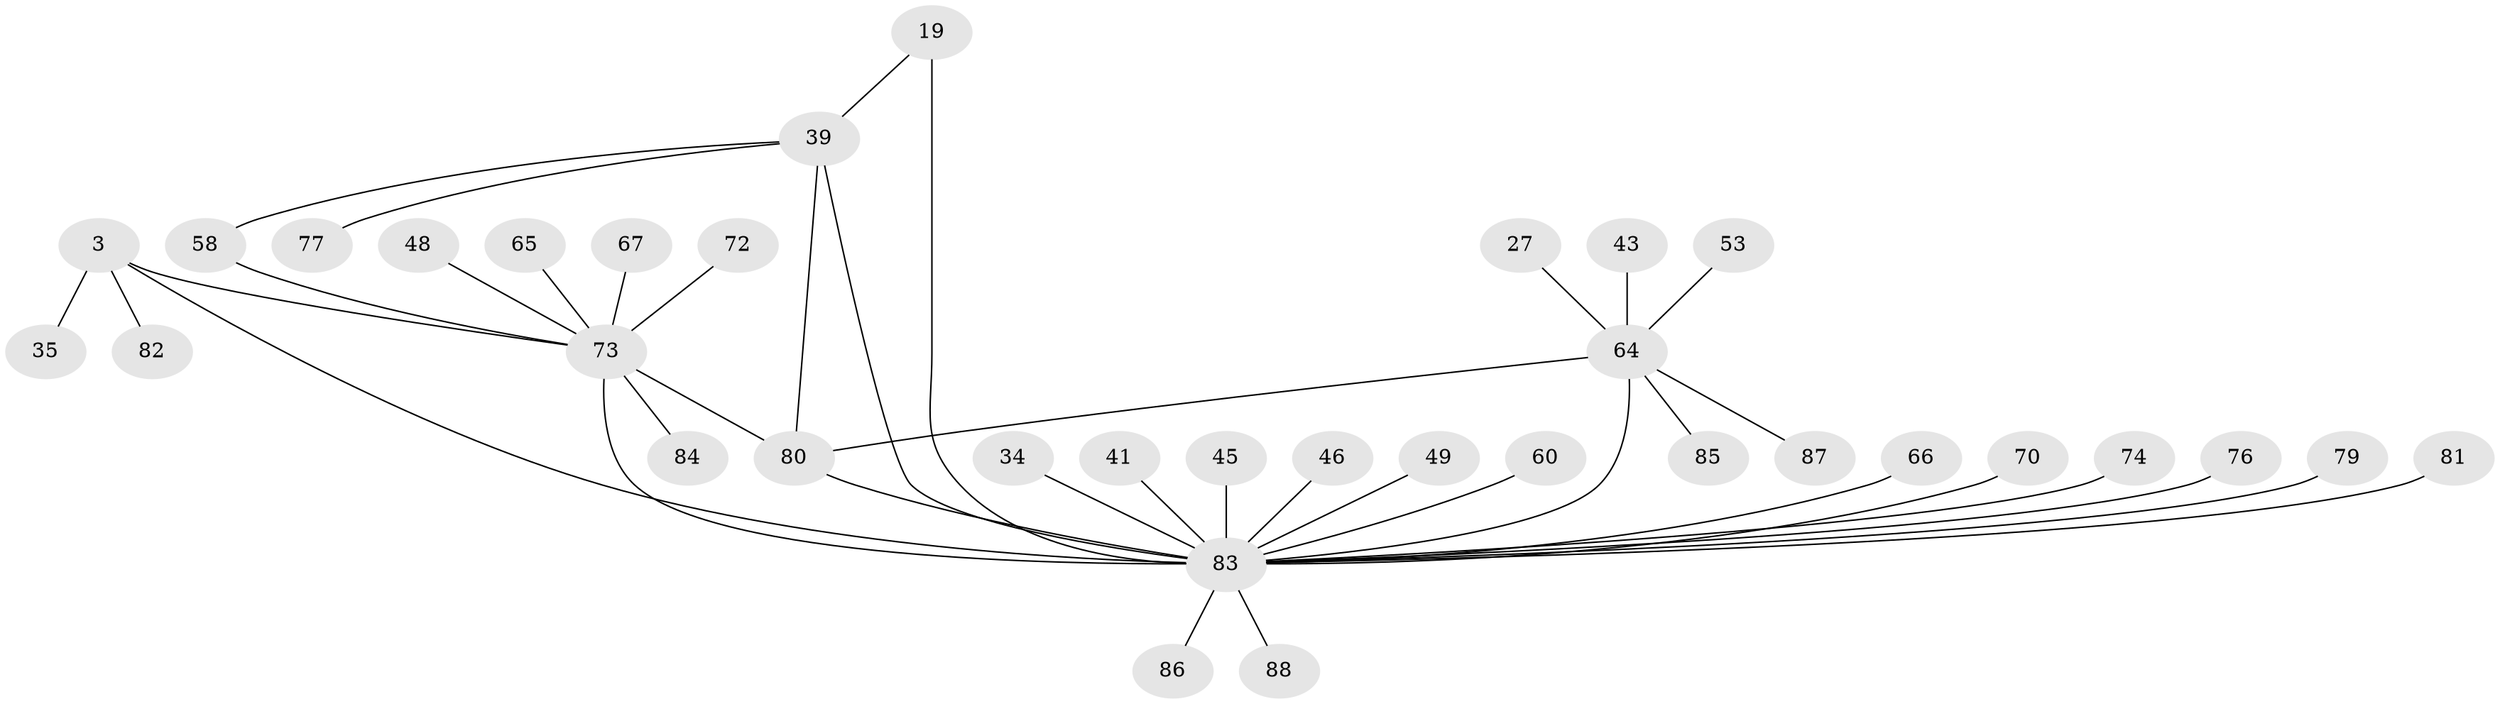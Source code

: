 // original degree distribution, {9: 0.03409090909090909, 7: 0.022727272727272728, 3: 0.07954545454545454, 8: 0.045454545454545456, 4: 0.045454545454545456, 6: 0.03409090909090909, 10: 0.022727272727272728, 5: 0.045454545454545456, 1: 0.5, 2: 0.17045454545454544}
// Generated by graph-tools (version 1.1) at 2025/58/03/04/25 21:58:22]
// undirected, 35 vertices, 40 edges
graph export_dot {
graph [start="1"]
  node [color=gray90,style=filled];
  3 [super="+2"];
  19 [super="+18"];
  27;
  34;
  35;
  39 [super="+21"];
  41;
  43;
  45;
  46 [super="+37"];
  48;
  49;
  53;
  58 [super="+44+56"];
  60;
  64 [super="+32+12"];
  65 [super="+42+55+61"];
  66;
  67;
  70;
  72;
  73 [super="+30+4"];
  74 [super="+36"];
  76;
  77;
  79;
  80 [super="+59+69"];
  81 [super="+26+63"];
  82;
  83 [super="+29+57+20+22+47+78"];
  84;
  85;
  86 [super="+62"];
  87 [super="+75"];
  88;
  3 -- 82;
  3 -- 35;
  3 -- 73 [weight=4];
  3 -- 83 [weight=2];
  19 -- 83 [weight=5];
  19 -- 39;
  27 -- 64;
  34 -- 83;
  39 -- 83 [weight=2];
  39 -- 58;
  39 -- 77;
  39 -- 80 [weight=4];
  41 -- 83;
  43 -- 64;
  45 -- 83;
  46 -- 83;
  48 -- 73;
  49 -- 83;
  53 -- 64;
  58 -- 73;
  60 -- 83;
  64 -- 83 [weight=10];
  64 -- 87;
  64 -- 85;
  64 -- 80;
  65 -- 73;
  66 -- 83;
  67 -- 73;
  70 -- 83;
  72 -- 73;
  73 -- 83 [weight=7];
  73 -- 84;
  73 -- 80;
  74 -- 83;
  76 -- 83;
  79 -- 83;
  80 -- 83;
  81 -- 83;
  83 -- 86;
  83 -- 88;
}
